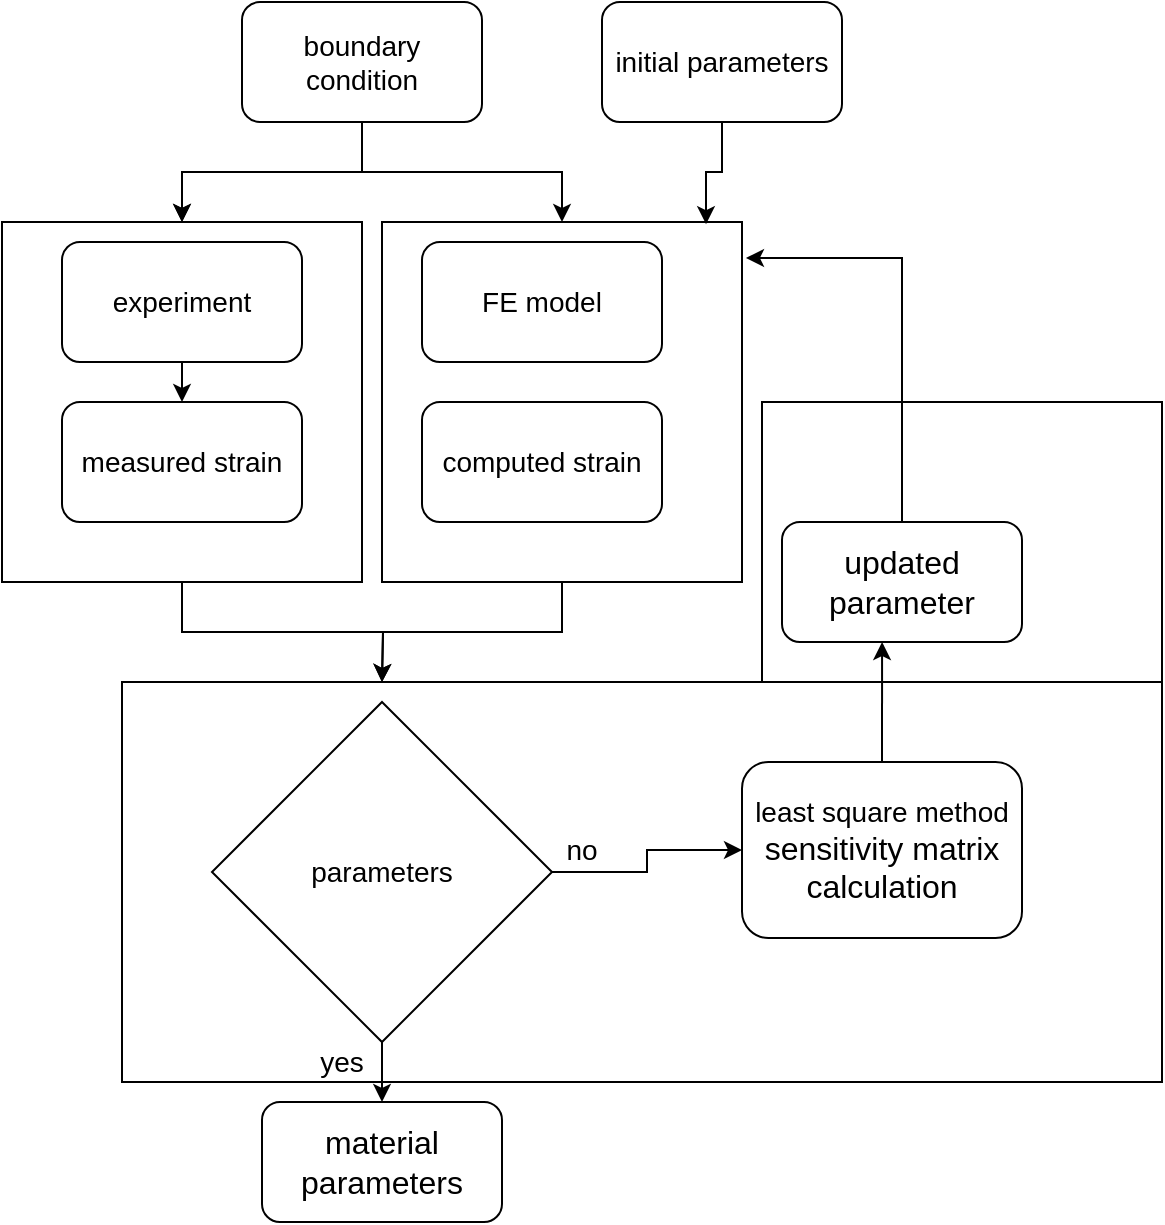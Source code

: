 <mxfile version="12.1.0" type="github" pages="1"><diagram id="lF0rX0q35j_07QWTxvxu" name="Page-1"><mxGraphModel dx="1038" dy="553" grid="1" gridSize="10" guides="1" tooltips="1" connect="1" arrows="1" fold="1" page="1" pageScale="1" pageWidth="850" pageHeight="1100" math="0" shadow="0"><root><mxCell id="0"/><mxCell id="1" parent="0"/><mxCell id="vDYVFtYFnN88jNjf1kR_-40" value="" style="rounded=0;whiteSpace=wrap;html=1;shadow=0;" vertex="1" parent="1"><mxGeometry x="600" y="260" width="200" height="340" as="geometry"/></mxCell><mxCell id="vDYVFtYFnN88jNjf1kR_-39" value="" style="rounded=0;whiteSpace=wrap;html=1;shadow=0;" vertex="1" parent="1"><mxGeometry x="280" y="400" width="520" height="200" as="geometry"/></mxCell><mxCell id="vDYVFtYFnN88jNjf1kR_-27" style="edgeStyle=orthogonalEdgeStyle;rounded=0;orthogonalLoop=1;jettySize=auto;html=1;exitX=0.5;exitY=1;exitDx=0;exitDy=0;" edge="1" parent="1" source="vDYVFtYFnN88jNjf1kR_-13"><mxGeometry relative="1" as="geometry"><mxPoint x="410" y="400" as="targetPoint"/></mxGeometry></mxCell><mxCell id="vDYVFtYFnN88jNjf1kR_-13" value="" style="whiteSpace=wrap;html=1;aspect=fixed;shadow=0;" vertex="1" parent="1"><mxGeometry x="410" y="170" width="180" height="180" as="geometry"/></mxCell><mxCell id="vDYVFtYFnN88jNjf1kR_-24" style="edgeStyle=orthogonalEdgeStyle;rounded=0;orthogonalLoop=1;jettySize=auto;html=1;exitX=0.5;exitY=1;exitDx=0;exitDy=0;" edge="1" parent="1" source="vDYVFtYFnN88jNjf1kR_-11"><mxGeometry relative="1" as="geometry"><mxPoint x="410" y="400" as="targetPoint"/></mxGeometry></mxCell><mxCell id="vDYVFtYFnN88jNjf1kR_-11" value="" style="whiteSpace=wrap;html=1;aspect=fixed;shadow=0;" vertex="1" parent="1"><mxGeometry x="220" y="170" width="180" height="180" as="geometry"/></mxCell><mxCell id="vDYVFtYFnN88jNjf1kR_-20" style="edgeStyle=orthogonalEdgeStyle;rounded=0;orthogonalLoop=1;jettySize=auto;html=1;exitX=0.5;exitY=1;exitDx=0;exitDy=0;entryX=0.5;entryY=0;entryDx=0;entryDy=0;" edge="1" parent="1" source="vDYVFtYFnN88jNjf1kR_-1" target="vDYVFtYFnN88jNjf1kR_-11"><mxGeometry relative="1" as="geometry"><Array as="points"><mxPoint x="400" y="145"/><mxPoint x="310" y="145"/></Array></mxGeometry></mxCell><mxCell id="vDYVFtYFnN88jNjf1kR_-22" value="" style="edgeStyle=orthogonalEdgeStyle;rounded=0;orthogonalLoop=1;jettySize=auto;html=1;" edge="1" parent="1" source="vDYVFtYFnN88jNjf1kR_-1" target="vDYVFtYFnN88jNjf1kR_-11"><mxGeometry relative="1" as="geometry"/></mxCell><mxCell id="vDYVFtYFnN88jNjf1kR_-23" style="edgeStyle=orthogonalEdgeStyle;rounded=0;orthogonalLoop=1;jettySize=auto;html=1;exitX=0.5;exitY=1;exitDx=0;exitDy=0;entryX=0.5;entryY=0;entryDx=0;entryDy=0;" edge="1" parent="1" source="vDYVFtYFnN88jNjf1kR_-1" target="vDYVFtYFnN88jNjf1kR_-13"><mxGeometry relative="1" as="geometry"/></mxCell><mxCell id="vDYVFtYFnN88jNjf1kR_-1" value="&lt;font style=&quot;font-size: 14px&quot;&gt;boundary condition&lt;/font&gt;" style="rounded=1;whiteSpace=wrap;html=1;" vertex="1" parent="1"><mxGeometry x="340" y="60" width="120" height="60" as="geometry"/></mxCell><mxCell id="vDYVFtYFnN88jNjf1kR_-19" style="edgeStyle=orthogonalEdgeStyle;rounded=0;orthogonalLoop=1;jettySize=auto;html=1;entryX=0.9;entryY=0.006;entryDx=0;entryDy=0;entryPerimeter=0;" edge="1" parent="1" source="vDYVFtYFnN88jNjf1kR_-2" target="vDYVFtYFnN88jNjf1kR_-13"><mxGeometry relative="1" as="geometry"><mxPoint x="640" y="190" as="targetPoint"/></mxGeometry></mxCell><mxCell id="vDYVFtYFnN88jNjf1kR_-2" value="&lt;font style=&quot;font-size: 14px&quot;&gt;initial parameters&lt;/font&gt;" style="rounded=1;whiteSpace=wrap;html=1;" vertex="1" parent="1"><mxGeometry x="520" y="60" width="120" height="60" as="geometry"/></mxCell><mxCell id="vDYVFtYFnN88jNjf1kR_-3" value="&lt;font style=&quot;font-size: 14px&quot;&gt;experiment&lt;/font&gt;" style="rounded=1;whiteSpace=wrap;html=1;" vertex="1" parent="1"><mxGeometry x="250" y="180" width="120" height="60" as="geometry"/></mxCell><mxCell id="vDYVFtYFnN88jNjf1kR_-4" value="&lt;font style=&quot;font-size: 14px&quot;&gt;measured strain&lt;/font&gt;" style="rounded=1;whiteSpace=wrap;html=1;" vertex="1" parent="1"><mxGeometry x="250" y="260" width="120" height="60" as="geometry"/></mxCell><mxCell id="vDYVFtYFnN88jNjf1kR_-8" value="" style="endArrow=classic;html=1;exitX=0.5;exitY=1;exitDx=0;exitDy=0;entryX=0.5;entryY=0;entryDx=0;entryDy=0;" edge="1" parent="1" source="vDYVFtYFnN88jNjf1kR_-3" target="vDYVFtYFnN88jNjf1kR_-4"><mxGeometry width="50" height="50" relative="1" as="geometry"><mxPoint x="250" y="380" as="sourcePoint"/><mxPoint x="310" y="260" as="targetPoint"/></mxGeometry></mxCell><mxCell id="vDYVFtYFnN88jNjf1kR_-15" value="&lt;font style=&quot;font-size: 14px&quot;&gt;FE model&lt;/font&gt;" style="rounded=1;whiteSpace=wrap;html=1;" vertex="1" parent="1"><mxGeometry x="430" y="180" width="120" height="60" as="geometry"/></mxCell><mxCell id="vDYVFtYFnN88jNjf1kR_-16" value="&lt;font style=&quot;font-size: 14px&quot;&gt;computed strain&lt;/font&gt;" style="rounded=1;whiteSpace=wrap;html=1;" vertex="1" parent="1"><mxGeometry x="430" y="260" width="120" height="60" as="geometry"/></mxCell><mxCell id="vDYVFtYFnN88jNjf1kR_-29" style="edgeStyle=orthogonalEdgeStyle;rounded=0;orthogonalLoop=1;jettySize=auto;html=1;exitX=0.5;exitY=1;exitDx=0;exitDy=0;" edge="1" parent="1" source="vDYVFtYFnN88jNjf1kR_-28"><mxGeometry relative="1" as="geometry"><mxPoint x="410" y="610" as="targetPoint"/></mxGeometry></mxCell><mxCell id="vDYVFtYFnN88jNjf1kR_-30" style="edgeStyle=orthogonalEdgeStyle;rounded=0;orthogonalLoop=1;jettySize=auto;html=1;exitX=1;exitY=0.5;exitDx=0;exitDy=0;" edge="1" parent="1" source="vDYVFtYFnN88jNjf1kR_-28" target="vDYVFtYFnN88jNjf1kR_-31"><mxGeometry relative="1" as="geometry"><mxPoint x="560" y="495" as="targetPoint"/></mxGeometry></mxCell><mxCell id="vDYVFtYFnN88jNjf1kR_-28" value="&lt;font style=&quot;font-size: 14px&quot;&gt;parameters&lt;/font&gt;" style="rhombus;whiteSpace=wrap;html=1;shadow=0;" vertex="1" parent="1"><mxGeometry x="325" y="410" width="170" height="170" as="geometry"/></mxCell><mxCell id="vDYVFtYFnN88jNjf1kR_-33" style="edgeStyle=orthogonalEdgeStyle;rounded=0;orthogonalLoop=1;jettySize=auto;html=1;exitX=0.5;exitY=0;exitDx=0;exitDy=0;entryX=0.417;entryY=1;entryDx=0;entryDy=0;entryPerimeter=0;" edge="1" parent="1" source="vDYVFtYFnN88jNjf1kR_-31" target="vDYVFtYFnN88jNjf1kR_-32"><mxGeometry relative="1" as="geometry"/></mxCell><mxCell id="vDYVFtYFnN88jNjf1kR_-31" value="&lt;div&gt;&lt;font style=&quot;font-size: 14px&quot;&gt;least square method &lt;br&gt;&lt;/font&gt;&lt;/div&gt;&lt;div&gt;&lt;font size=&quot;3&quot;&gt;sensitivity matrix calculation&lt;/font&gt;&lt;br&gt;&lt;/div&gt;" style="rounded=1;whiteSpace=wrap;html=1;" vertex="1" parent="1"><mxGeometry x="590" y="440" width="140" height="88" as="geometry"/></mxCell><mxCell id="vDYVFtYFnN88jNjf1kR_-35" style="edgeStyle=orthogonalEdgeStyle;rounded=0;orthogonalLoop=1;jettySize=auto;html=1;exitX=0.5;exitY=0;exitDx=0;exitDy=0;entryX=1.011;entryY=0.1;entryDx=0;entryDy=0;entryPerimeter=0;" edge="1" parent="1" source="vDYVFtYFnN88jNjf1kR_-32" target="vDYVFtYFnN88jNjf1kR_-13"><mxGeometry relative="1" as="geometry"/></mxCell><mxCell id="vDYVFtYFnN88jNjf1kR_-32" value="&lt;font size=&quot;3&quot;&gt;updated parameter&lt;br&gt;&lt;/font&gt;" style="rounded=1;whiteSpace=wrap;html=1;shadow=0;" vertex="1" parent="1"><mxGeometry x="610" y="320" width="120" height="60" as="geometry"/></mxCell><mxCell id="vDYVFtYFnN88jNjf1kR_-36" value="&lt;font size=&quot;3&quot;&gt;material parameters&lt;br&gt;&lt;/font&gt;" style="rounded=1;whiteSpace=wrap;html=1;shadow=0;" vertex="1" parent="1"><mxGeometry x="350" y="610" width="120" height="60" as="geometry"/></mxCell><mxCell id="vDYVFtYFnN88jNjf1kR_-37" value="&lt;font style=&quot;font-size: 14px&quot;&gt;yes&lt;/font&gt;" style="text;html=1;strokeColor=none;fillColor=none;align=center;verticalAlign=middle;whiteSpace=wrap;rounded=0;shadow=0;rotation=0;" vertex="1" parent="1"><mxGeometry x="370" y="580" width="40" height="20" as="geometry"/></mxCell><mxCell id="vDYVFtYFnN88jNjf1kR_-38" value="&lt;font style=&quot;font-size: 14px&quot;&gt;no&lt;/font&gt;" style="text;html=1;strokeColor=none;fillColor=none;align=center;verticalAlign=middle;whiteSpace=wrap;rounded=0;shadow=0;" vertex="1" parent="1"><mxGeometry x="490" y="474" width="40" height="20" as="geometry"/></mxCell></root></mxGraphModel></diagram></mxfile>